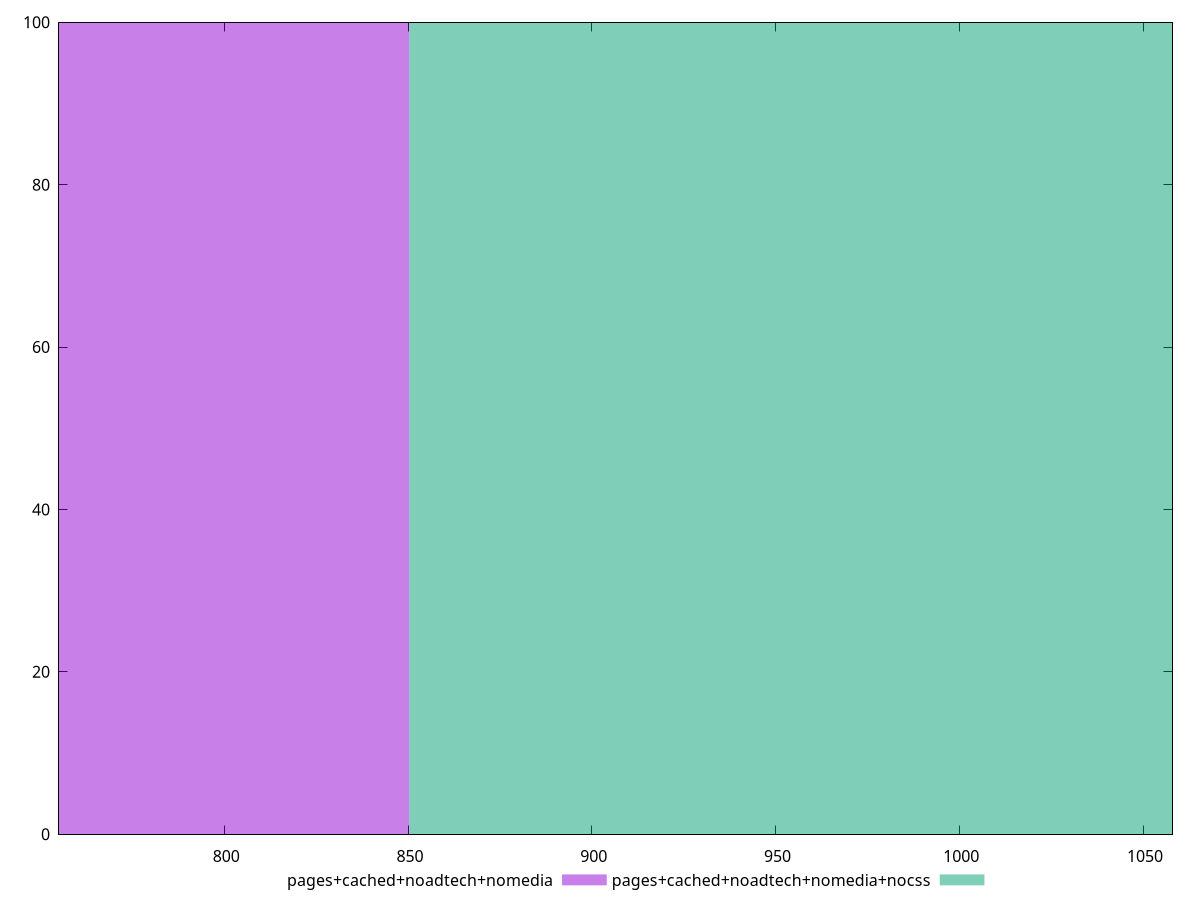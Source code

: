 reset

$pagesCachedNoadtechNomedia <<EOF
680.2239308585359 100
EOF

$pagesCachedNoadtechNomediaNocss <<EOF
1020.335896287804 100
EOF

set key outside below
set boxwidth 340.11196542926797
set xrange [755:1058]
set yrange [0:100]
set trange [0:100]
set style fill transparent solid 0.5 noborder
set terminal svg size 640, 500 enhanced background rgb 'white'
set output "report_00026_2021-02-22T21:38:55.199Z/uses-rel-preload/comparison/histogram/3_vs_4.svg"

plot $pagesCachedNoadtechNomedia title "pages+cached+noadtech+nomedia" with boxes, \
     $pagesCachedNoadtechNomediaNocss title "pages+cached+noadtech+nomedia+nocss" with boxes

reset
